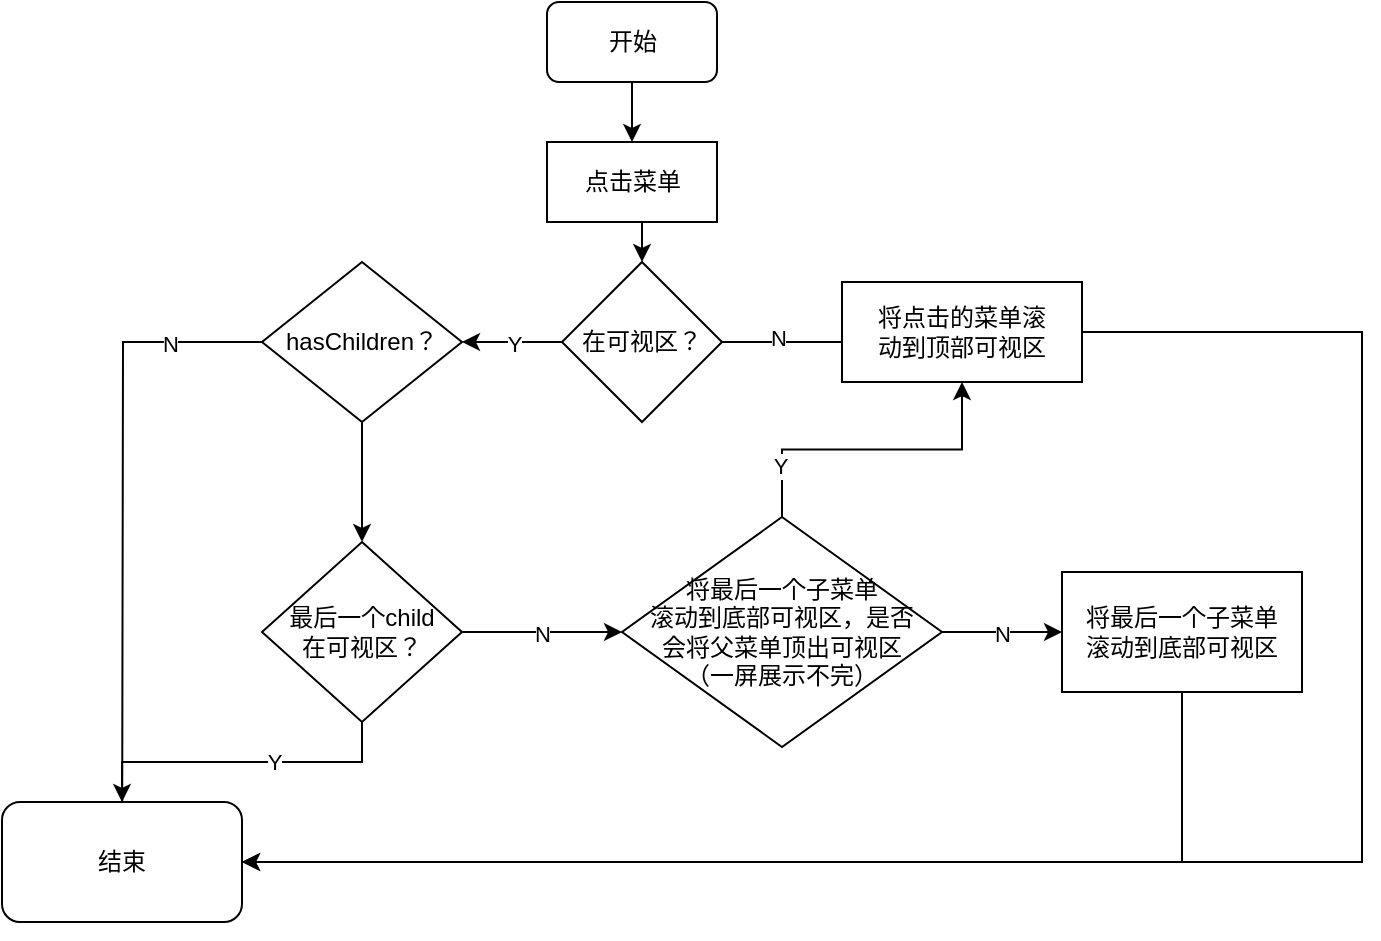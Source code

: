 <mxfile version="14.1.8" type="github"><diagram id="L4p0wSflDgqe2DXhaCkq" name="Page-1"><mxGraphModel dx="946" dy="614" grid="1" gridSize="10" guides="1" tooltips="1" connect="1" arrows="1" fold="1" page="1" pageScale="1" pageWidth="827" pageHeight="1169" math="0" shadow="0"><root><mxCell id="0"/><mxCell id="1" parent="0"/><mxCell id="u96TE-_DK9ISvkV-i4ku-3" style="edgeStyle=orthogonalEdgeStyle;rounded=0;orthogonalLoop=1;jettySize=auto;html=1;exitX=0.5;exitY=1;exitDx=0;exitDy=0;entryX=0.5;entryY=0;entryDx=0;entryDy=0;" parent="1" source="u96TE-_DK9ISvkV-i4ku-1" target="u96TE-_DK9ISvkV-i4ku-2" edge="1"><mxGeometry relative="1" as="geometry"/></mxCell><mxCell id="u96TE-_DK9ISvkV-i4ku-1" value="开始" style="rounded=1;whiteSpace=wrap;html=1;" parent="1" vertex="1"><mxGeometry x="322.5" y="90" width="85" height="40" as="geometry"/></mxCell><mxCell id="u96TE-_DK9ISvkV-i4ku-4" style="edgeStyle=orthogonalEdgeStyle;rounded=0;orthogonalLoop=1;jettySize=auto;html=1;exitX=0.5;exitY=1;exitDx=0;exitDy=0;entryX=0.5;entryY=0;entryDx=0;entryDy=0;" parent="1" source="u96TE-_DK9ISvkV-i4ku-2" target="u96TE-_DK9ISvkV-i4ku-5" edge="1"><mxGeometry relative="1" as="geometry"><mxPoint x="390" y="220" as="targetPoint"/></mxGeometry></mxCell><mxCell id="u96TE-_DK9ISvkV-i4ku-2" value="点击菜单" style="rounded=0;whiteSpace=wrap;html=1;" parent="1" vertex="1"><mxGeometry x="322.5" y="160" width="85" height="40" as="geometry"/></mxCell><mxCell id="u96TE-_DK9ISvkV-i4ku-6" style="edgeStyle=orthogonalEdgeStyle;rounded=0;orthogonalLoop=1;jettySize=auto;html=1;exitX=1;exitY=0.5;exitDx=0;exitDy=0;" parent="1" source="u96TE-_DK9ISvkV-i4ku-5" edge="1"><mxGeometry relative="1" as="geometry"><mxPoint x="480" y="260" as="targetPoint"/></mxGeometry></mxCell><mxCell id="u96TE-_DK9ISvkV-i4ku-8" value="N" style="edgeLabel;html=1;align=center;verticalAlign=middle;resizable=0;points=[];" parent="u96TE-_DK9ISvkV-i4ku-6" vertex="1" connectable="0"><mxGeometry x="-0.2" y="2" relative="1" as="geometry"><mxPoint as="offset"/></mxGeometry></mxCell><mxCell id="u96TE-_DK9ISvkV-i4ku-38" style="edgeStyle=orthogonalEdgeStyle;rounded=0;orthogonalLoop=1;jettySize=auto;html=1;exitX=0;exitY=0.5;exitDx=0;exitDy=0;entryX=1;entryY=0.5;entryDx=0;entryDy=0;" parent="1" source="u96TE-_DK9ISvkV-i4ku-5" target="u96TE-_DK9ISvkV-i4ku-11" edge="1"><mxGeometry relative="1" as="geometry"/></mxCell><mxCell id="u96TE-_DK9ISvkV-i4ku-39" value="Y" style="edgeLabel;html=1;align=center;verticalAlign=middle;resizable=0;points=[];" parent="u96TE-_DK9ISvkV-i4ku-38" vertex="1" connectable="0"><mxGeometry x="-0.04" y="1" relative="1" as="geometry"><mxPoint as="offset"/></mxGeometry></mxCell><mxCell id="u96TE-_DK9ISvkV-i4ku-5" value="在可视区？" style="rhombus;whiteSpace=wrap;html=1;" parent="1" vertex="1"><mxGeometry x="330" y="220" width="80" height="80" as="geometry"/></mxCell><mxCell id="u96TE-_DK9ISvkV-i4ku-37" style="edgeStyle=orthogonalEdgeStyle;rounded=0;orthogonalLoop=1;jettySize=auto;html=1;exitX=1;exitY=0.5;exitDx=0;exitDy=0;entryX=1;entryY=0.5;entryDx=0;entryDy=0;" parent="1" source="u96TE-_DK9ISvkV-i4ku-7" target="u96TE-_DK9ISvkV-i4ku-17" edge="1"><mxGeometry relative="1" as="geometry"><Array as="points"><mxPoint x="730" y="255"/><mxPoint x="730" y="520"/></Array></mxGeometry></mxCell><mxCell id="u96TE-_DK9ISvkV-i4ku-7" value="将点击的菜单滚&lt;br&gt;动到顶部可视区" style="rounded=0;whiteSpace=wrap;html=1;" parent="1" vertex="1"><mxGeometry x="470" y="230" width="120" height="50" as="geometry"/></mxCell><mxCell id="u96TE-_DK9ISvkV-i4ku-16" style="edgeStyle=orthogonalEdgeStyle;rounded=0;orthogonalLoop=1;jettySize=auto;html=1;exitX=0;exitY=0.5;exitDx=0;exitDy=0;" parent="1" source="u96TE-_DK9ISvkV-i4ku-11" edge="1"><mxGeometry relative="1" as="geometry"><mxPoint x="110" y="550" as="targetPoint"/></mxGeometry></mxCell><mxCell id="u96TE-_DK9ISvkV-i4ku-20" value="N" style="edgeLabel;html=1;align=center;verticalAlign=middle;resizable=0;points=[];" parent="u96TE-_DK9ISvkV-i4ku-16" vertex="1" connectable="0"><mxGeometry x="-0.744" y="1" relative="1" as="geometry"><mxPoint as="offset"/></mxGeometry></mxCell><mxCell id="u96TE-_DK9ISvkV-i4ku-30" style="edgeStyle=orthogonalEdgeStyle;rounded=0;orthogonalLoop=1;jettySize=auto;html=1;exitX=0.5;exitY=1;exitDx=0;exitDy=0;" parent="1" source="u96TE-_DK9ISvkV-i4ku-11" target="u96TE-_DK9ISvkV-i4ku-14" edge="1"><mxGeometry relative="1" as="geometry"/></mxCell><mxCell id="u96TE-_DK9ISvkV-i4ku-11" value="hasChildren？" style="rhombus;whiteSpace=wrap;html=1;" parent="1" vertex="1"><mxGeometry x="180" y="220" width="100" height="80" as="geometry"/></mxCell><mxCell id="u96TE-_DK9ISvkV-i4ku-18" style="edgeStyle=orthogonalEdgeStyle;rounded=0;orthogonalLoop=1;jettySize=auto;html=1;exitX=0.5;exitY=1;exitDx=0;exitDy=0;entryX=0.5;entryY=0;entryDx=0;entryDy=0;" parent="1" source="u96TE-_DK9ISvkV-i4ku-14" target="u96TE-_DK9ISvkV-i4ku-17" edge="1"><mxGeometry relative="1" as="geometry"/></mxCell><mxCell id="u96TE-_DK9ISvkV-i4ku-19" value="Y" style="edgeLabel;html=1;align=center;verticalAlign=middle;resizable=0;points=[];" parent="u96TE-_DK9ISvkV-i4ku-18" vertex="1" connectable="0"><mxGeometry x="-0.192" relative="1" as="geometry"><mxPoint as="offset"/></mxGeometry></mxCell><mxCell id="u96TE-_DK9ISvkV-i4ku-22" value="N" style="edgeStyle=orthogonalEdgeStyle;rounded=0;orthogonalLoop=1;jettySize=auto;html=1;exitX=1;exitY=0.5;exitDx=0;exitDy=0;" parent="1" source="u96TE-_DK9ISvkV-i4ku-14" edge="1"><mxGeometry relative="1" as="geometry"><mxPoint x="360" y="405" as="targetPoint"/></mxGeometry></mxCell><mxCell id="u96TE-_DK9ISvkV-i4ku-14" value="最后一个child&lt;br&gt;在可视区？" style="rhombus;whiteSpace=wrap;html=1;" parent="1" vertex="1"><mxGeometry x="180" y="360" width="100" height="90" as="geometry"/></mxCell><mxCell id="u96TE-_DK9ISvkV-i4ku-17" value="结束" style="rounded=1;whiteSpace=wrap;html=1;" parent="1" vertex="1"><mxGeometry x="50" y="490" width="120" height="60" as="geometry"/></mxCell><mxCell id="u96TE-_DK9ISvkV-i4ku-26" value="N" style="edgeStyle=orthogonalEdgeStyle;rounded=0;orthogonalLoop=1;jettySize=auto;html=1;exitX=1;exitY=0.5;exitDx=0;exitDy=0;" parent="1" source="u96TE-_DK9ISvkV-i4ku-23" edge="1"><mxGeometry relative="1" as="geometry"><mxPoint x="580" y="405" as="targetPoint"/></mxGeometry></mxCell><mxCell id="u96TE-_DK9ISvkV-i4ku-35" style="edgeStyle=orthogonalEdgeStyle;rounded=0;orthogonalLoop=1;jettySize=auto;html=1;exitX=0.5;exitY=0;exitDx=0;exitDy=0;entryX=0.5;entryY=1;entryDx=0;entryDy=0;" parent="1" source="u96TE-_DK9ISvkV-i4ku-23" target="u96TE-_DK9ISvkV-i4ku-7" edge="1"><mxGeometry relative="1" as="geometry"/></mxCell><mxCell id="u96TE-_DK9ISvkV-i4ku-40" value="Y" style="edgeLabel;html=1;align=center;verticalAlign=middle;resizable=0;points=[];" parent="u96TE-_DK9ISvkV-i4ku-35" vertex="1" connectable="0"><mxGeometry x="-0.676" y="1" relative="1" as="geometry"><mxPoint as="offset"/></mxGeometry></mxCell><mxCell id="u96TE-_DK9ISvkV-i4ku-23" value="将最后一个子菜单&lt;br&gt;滚动到底部可视区，是否&lt;br&gt;会将父菜单顶出可视区&lt;br&gt;（一屏展示不完）" style="rhombus;whiteSpace=wrap;html=1;" parent="1" vertex="1"><mxGeometry x="360" y="347.5" width="160" height="115" as="geometry"/></mxCell><mxCell id="u96TE-_DK9ISvkV-i4ku-36" style="edgeStyle=orthogonalEdgeStyle;rounded=0;orthogonalLoop=1;jettySize=auto;html=1;exitX=0.5;exitY=1;exitDx=0;exitDy=0;entryX=1;entryY=0.5;entryDx=0;entryDy=0;" parent="1" source="u96TE-_DK9ISvkV-i4ku-27" target="u96TE-_DK9ISvkV-i4ku-17" edge="1"><mxGeometry relative="1" as="geometry"/></mxCell><mxCell id="u96TE-_DK9ISvkV-i4ku-27" value="将最后一个子菜单&lt;br&gt;滚动到底部可视区" style="rounded=0;whiteSpace=wrap;html=1;" parent="1" vertex="1"><mxGeometry x="580" y="375" width="120" height="60" as="geometry"/></mxCell></root></mxGraphModel></diagram></mxfile>
